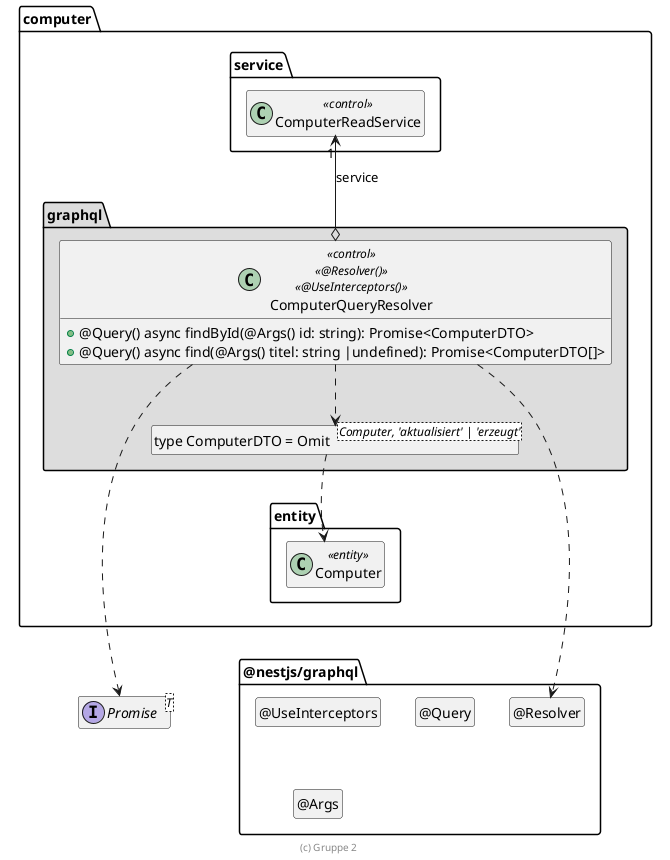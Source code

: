 ' Copyright (C) 2022 - present Gruppe 2, Hochschule Karlsruhe
'
' This program is free software: you can redistribute it and/or modify
' it under the terms of the GNU General Public License as published by
' the Free Software Foundation, either version 3 of the License, or
' (at your option) any later version.
'
' This program is distributed in the hope that it will be useful,
' but WITHOUT ANY WARRANTY; without even the implied warranty of
' MERCHANTABILITY or FITNESS FOR A PARTICULAR PURPOSE.  See the
' GNU General Public License for more details.
'
' You should have received a copy of the GNU General Public License
' along with this program.  If not, see <https://www.gnu.org/licenses/>.

' Preview durch <Alt>d

@startuml Controller-Klasse

interface Promise<T>

package @nestjs/graphql {
  class "@Resolver" as Resolver
  hide Resolver circle

  class "@UseInterceptors" as UseInterceptors
  hide UseInterceptors circle

  class "@Query" as Query
  hide Query circle

  class "@Args" as Args
  hide Args circle

  Resolver .left[hidden].> Promise
}

package computer {
  package entity {
    class Computer <<entity>>
  }

  package service {
    class ComputerReadService << control >>
  }

  package graphql #DDDDDD {
    class "type ComputerDTO = Omit<Computer, 'aktualisiert' | 'erzeugt'>" as ComputerDTO
    hide ComputerDTO circle

    class ComputerQueryResolver << control >> << @Resolver() >> << @UseInterceptors() >> {
      + @Query() async findById(@Args() id: string): Promise<ComputerDTO>
      + @Query() async find(@Args() titel: string |undefined): Promise<ComputerDTO[]>
    }

    ComputerQueryResolver o-up-> "1" ComputerReadService : service
    ComputerQueryResolver ..> ComputerDTO
    ComputerDTO ..> Computer
    ComputerQueryResolver ..> Resolver

    ComputerQueryResolver ..> Promise

    ComputerDTO .[hidden].> Computer
    Computer .[hidden].> Promise
    ComputerReadService .[hidden].> Promise
    Computer .[hidden].> Resolver
    ComputerReadService .[hidden].> Resolver
  }
}

hide empty members

footer (c) Gruppe 2

@enduml
